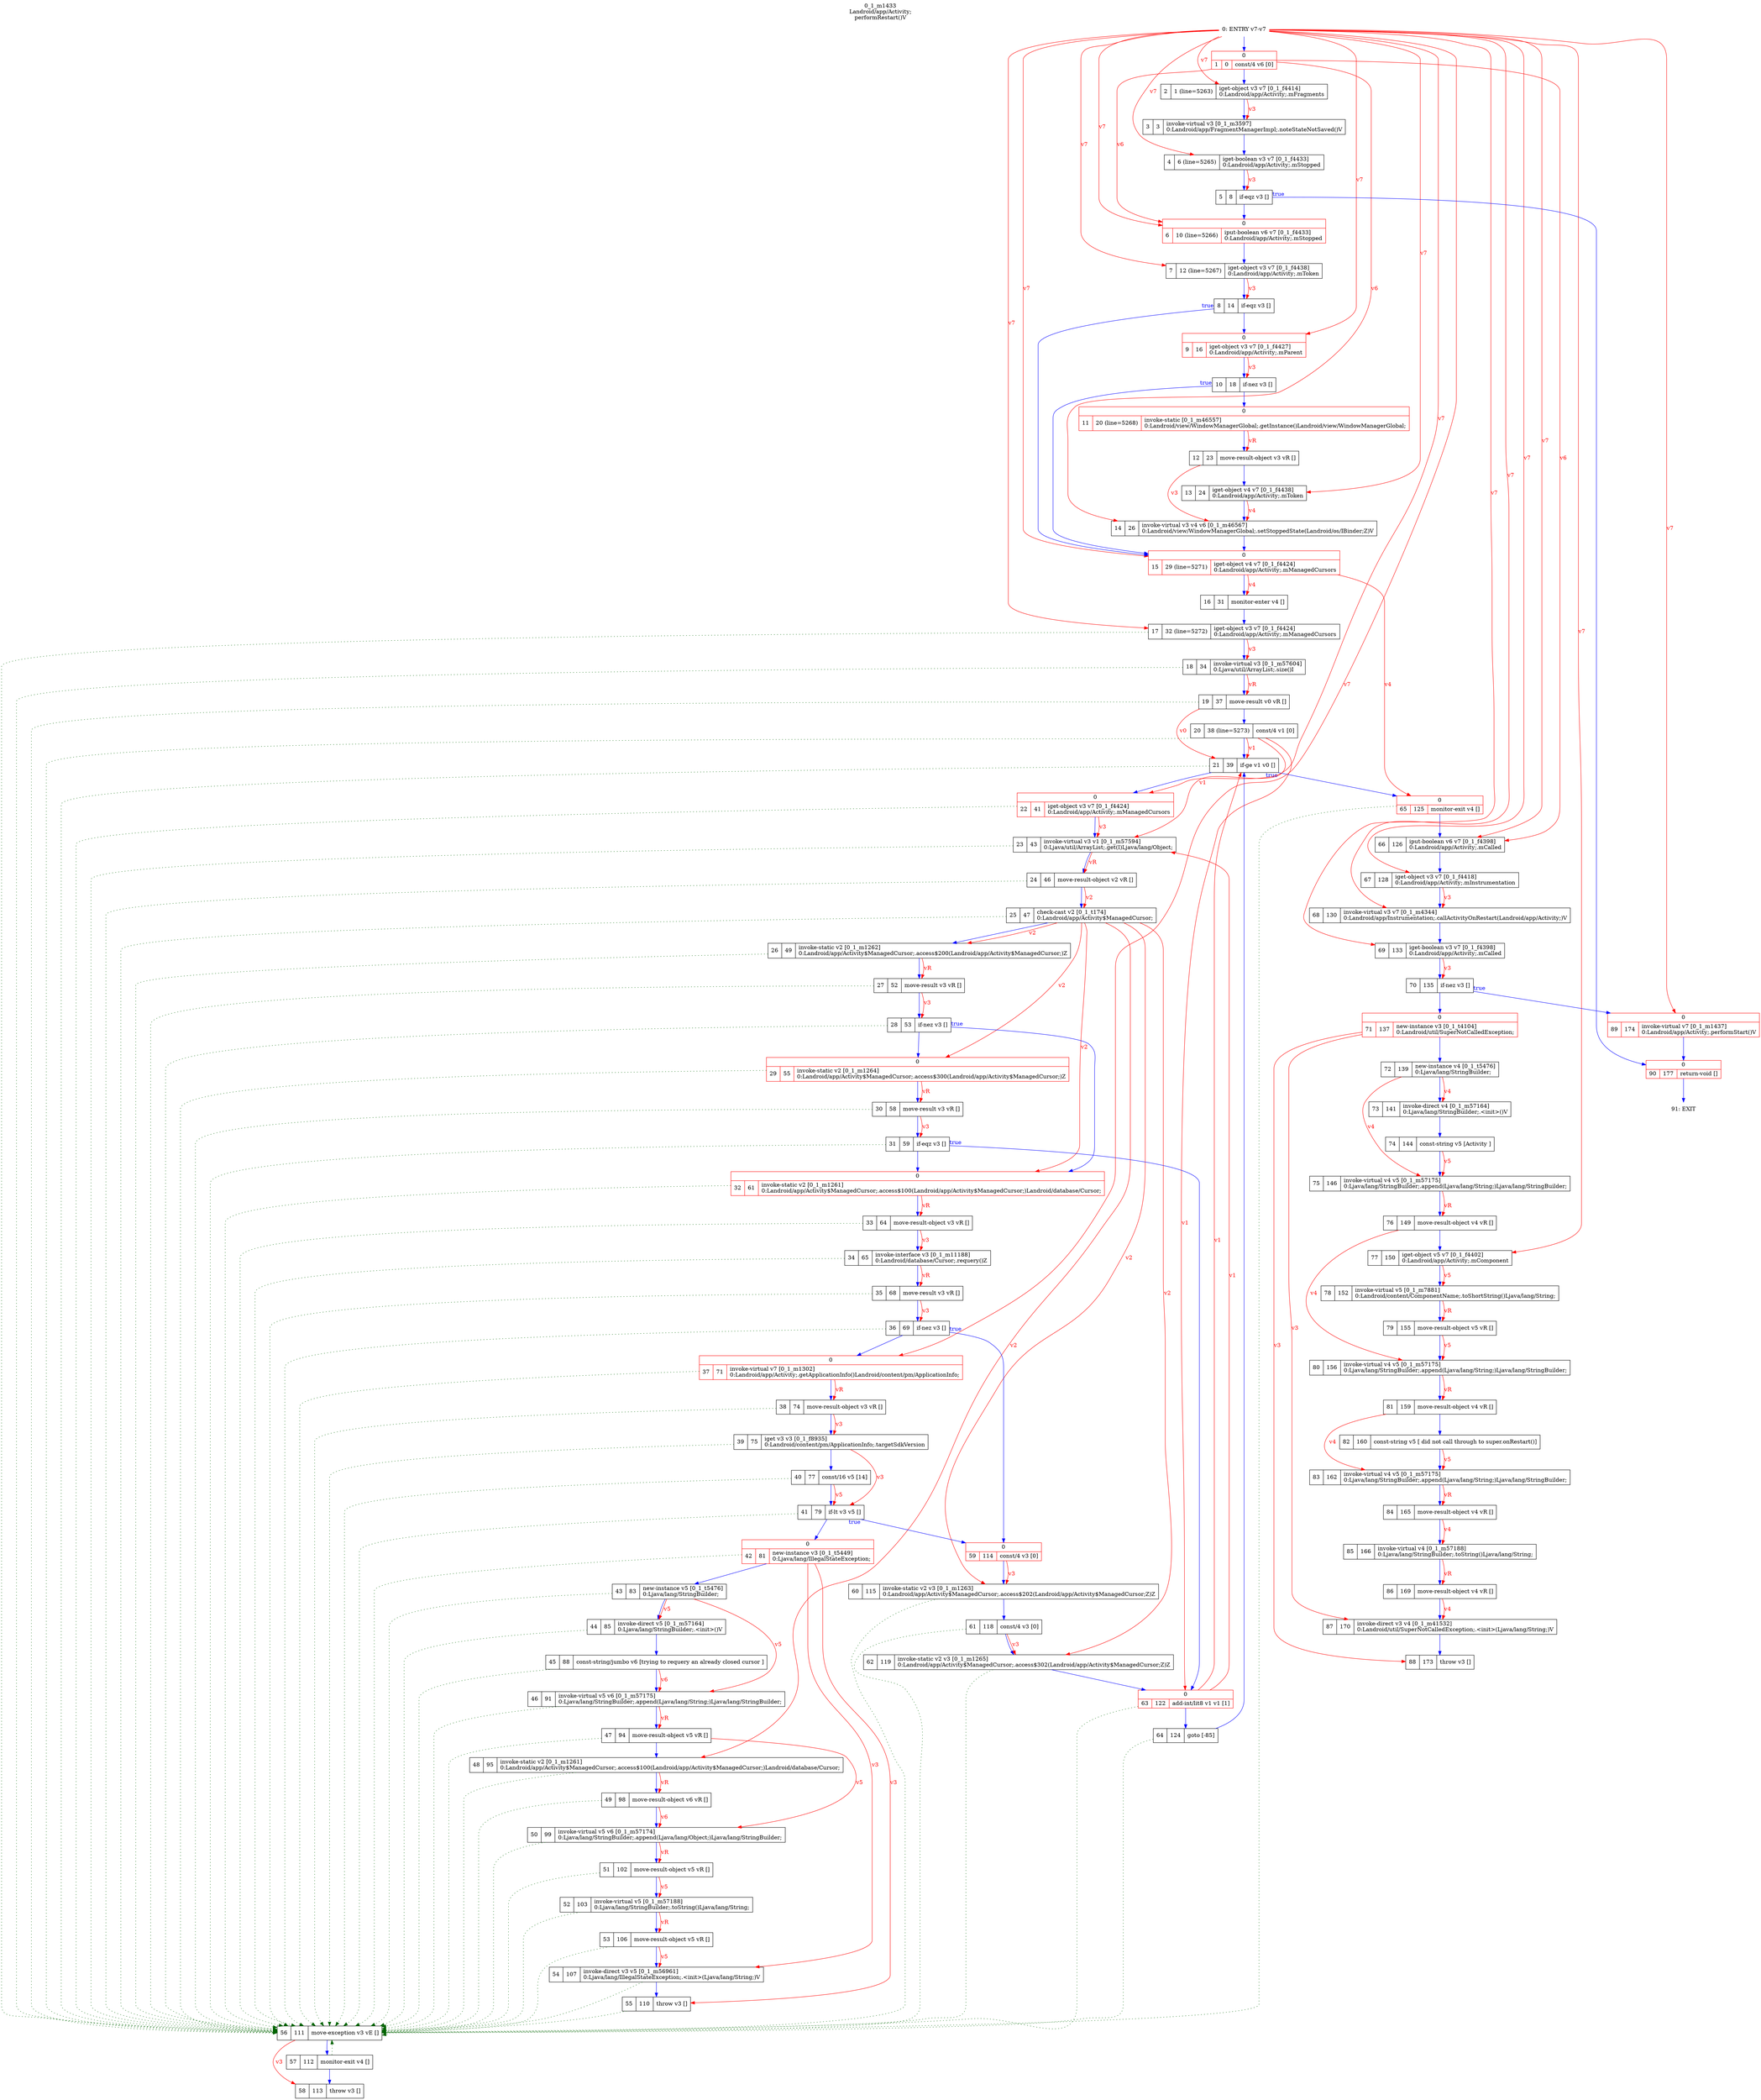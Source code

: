 digraph G {
rankdir=UD;
labelloc=t;
label="0_1_m1433\nLandroid/app/Activity;
performRestart()V";
17, 18, 19, 20, 21, 22, 23, 24, 25, 26, 27, 28, 29, 30, 31, 32, 33, 34, 35, 36, 37, 38, 39, 40, 41, 42, 43, 44, 45, 46, 47, 48, 49, 50, 51, 52, 53, 54, 55, 56, 57 -> 56 [color=darkgreen, style=dotted];
60, 61, 62, 63, 64, 65 -> 56 [color=darkgreen, style=dotted];
0[label="0: ENTRY v7-v7",shape=plaintext];
1[label="{0|{1|0|const/4 v6 [0]\l}}",shape=record, color=red];
2[label="2|1 (line=5263)|iget-object v3 v7 [0_1_f4414]\l0:Landroid/app/Activity;.mFragments\l",shape=record];
3[label="3|3|invoke-virtual v3 [0_1_m3597]\l0:Landroid/app/FragmentManagerImpl;.noteStateNotSaved()V\l",shape=record,URL="0_1_m3597.dot"];
4[label="4|6 (line=5265)|iget-boolean v3 v7 [0_1_f4433]\l0:Landroid/app/Activity;.mStopped\l",shape=record];
5[label="5|8|if-eqz v3 []\l",shape=record];
6[label="{0|{6|10 (line=5266)|iput-boolean v6 v7 [0_1_f4433]\l0:Landroid/app/Activity;.mStopped\l}}",shape=record, color=red];
7[label="7|12 (line=5267)|iget-object v3 v7 [0_1_f4438]\l0:Landroid/app/Activity;.mToken\l",shape=record];
8[label="8|14|if-eqz v3 []\l",shape=record];
9[label="{0|{9|16|iget-object v3 v7 [0_1_f4427]\l0:Landroid/app/Activity;.mParent\l}}",shape=record, color=red];
10[label="10|18|if-nez v3 []\l",shape=record];
11[label="{0|{11|20 (line=5268)|invoke-static [0_1_m46557]\l0:Landroid/view/WindowManagerGlobal;.getInstance()Landroid/view/WindowManagerGlobal;\l}}",shape=record,URL="0_1_m46557.dot", color=red];
12[label="12|23|move-result-object v3 vR []\l",shape=record];
13[label="13|24|iget-object v4 v7 [0_1_f4438]\l0:Landroid/app/Activity;.mToken\l",shape=record];
14[label="14|26|invoke-virtual v3 v4 v6 [0_1_m46567]\l0:Landroid/view/WindowManagerGlobal;.setStoppedState(Landroid/os/IBinder;Z)V\l",shape=record,URL="0_1_m46567.dot"];
15[label="{0|{15|29 (line=5271)|iget-object v4 v7 [0_1_f4424]\l0:Landroid/app/Activity;.mManagedCursors\l}}",shape=record, color=red];
16[label="16|31|monitor-enter v4 []\l",shape=record];
17[label="17|32 (line=5272)|iget-object v3 v7 [0_1_f4424]\l0:Landroid/app/Activity;.mManagedCursors\l",shape=record];
18[label="18|34|invoke-virtual v3 [0_1_m57604]\l0:Ljava/util/ArrayList;.size()I\l",shape=record,URL="0_1_m57604.dot"];
19[label="19|37|move-result v0 vR []\l",shape=record];
20[label="20|38 (line=5273)|const/4 v1 [0]\l",shape=record];
21[label="21|39|if-ge v1 v0 []\l",shape=record];
22[label="{0|{22|41|iget-object v3 v7 [0_1_f4424]\l0:Landroid/app/Activity;.mManagedCursors\l}}",shape=record, color=red];
23[label="23|43|invoke-virtual v3 v1 [0_1_m57594]\l0:Ljava/util/ArrayList;.get(I)Ljava/lang/Object;\l",shape=record,URL="0_1_m57594.dot"];
24[label="24|46|move-result-object v2 vR []\l",shape=record];
25[label="25|47|check-cast v2 [0_1_t174]\l0:Landroid/app/Activity$ManagedCursor;\l",shape=record];
26[label="26|49|invoke-static v2 [0_1_m1262]\l0:Landroid/app/Activity$ManagedCursor;.access$200(Landroid/app/Activity$ManagedCursor;)Z\l",shape=record,URL="0_1_m1262.dot"];
27[label="27|52|move-result v3 vR []\l",shape=record];
28[label="28|53|if-nez v3 []\l",shape=record];
29[label="{0|{29|55|invoke-static v2 [0_1_m1264]\l0:Landroid/app/Activity$ManagedCursor;.access$300(Landroid/app/Activity$ManagedCursor;)Z\l}}",shape=record,URL="0_1_m1264.dot", color=red];
30[label="30|58|move-result v3 vR []\l",shape=record];
31[label="31|59|if-eqz v3 []\l",shape=record];
32[label="{0|{32|61|invoke-static v2 [0_1_m1261]\l0:Landroid/app/Activity$ManagedCursor;.access$100(Landroid/app/Activity$ManagedCursor;)Landroid/database/Cursor;\l}}",shape=record,URL="0_1_m1261.dot", color=red];
33[label="33|64|move-result-object v3 vR []\l",shape=record];
34[label="34|65|invoke-interface v3 [0_1_m11188]\l0:Landroid/database/Cursor;.requery()Z\l",shape=record,URL="0_1_m11188.dot"];
35[label="35|68|move-result v3 vR []\l",shape=record];
36[label="36|69|if-nez v3 []\l",shape=record];
37[label="{0|{37|71|invoke-virtual v7 [0_1_m1302]\l0:Landroid/app/Activity;.getApplicationInfo()Landroid/content/pm/ApplicationInfo;\l}}",shape=record,URL="0_1_m1302.dot", color=red];
38[label="38|74|move-result-object v3 vR []\l",shape=record];
39[label="39|75|iget v3 v3 [0_1_f8935]\l0:Landroid/content/pm/ApplicationInfo;.targetSdkVersion\l",shape=record];
40[label="40|77|const/16 v5 [14]\l",shape=record];
41[label="41|79|if-lt v3 v5 []\l",shape=record];
42[label="{0|{42|81|new-instance v3 [0_1_t5449]\l0:Ljava/lang/IllegalStateException;\l}}",shape=record, color=red];
43[label="43|83|new-instance v5 [0_1_t5476]\l0:Ljava/lang/StringBuilder;\l",shape=record];
44[label="44|85|invoke-direct v5 [0_1_m57164]\l0:Ljava/lang/StringBuilder;.\<init\>()V\l",shape=record,URL="0_1_m57164.dot"];
45[label="45|88|const-string/jumbo v6 [trying to requery an already closed cursor  ]\l",shape=record];
46[label="46|91|invoke-virtual v5 v6 [0_1_m57175]\l0:Ljava/lang/StringBuilder;.append(Ljava/lang/String;)Ljava/lang/StringBuilder;\l",shape=record,URL="0_1_m57175.dot"];
47[label="47|94|move-result-object v5 vR []\l",shape=record];
48[label="48|95|invoke-static v2 [0_1_m1261]\l0:Landroid/app/Activity$ManagedCursor;.access$100(Landroid/app/Activity$ManagedCursor;)Landroid/database/Cursor;\l",shape=record,URL="0_1_m1261.dot"];
49[label="49|98|move-result-object v6 vR []\l",shape=record];
50[label="50|99|invoke-virtual v5 v6 [0_1_m57174]\l0:Ljava/lang/StringBuilder;.append(Ljava/lang/Object;)Ljava/lang/StringBuilder;\l",shape=record,URL="0_1_m57174.dot"];
51[label="51|102|move-result-object v5 vR []\l",shape=record];
52[label="52|103|invoke-virtual v5 [0_1_m57188]\l0:Ljava/lang/StringBuilder;.toString()Ljava/lang/String;\l",shape=record,URL="0_1_m57188.dot"];
53[label="53|106|move-result-object v5 vR []\l",shape=record];
54[label="54|107|invoke-direct v3 v5 [0_1_m56961]\l0:Ljava/lang/IllegalStateException;.\<init\>(Ljava/lang/String;)V\l",shape=record,URL="0_1_m56961.dot"];
55[label="55|110|throw v3 []\l",shape=record];
56[label="56|111|move-exception v3 vE []\l",shape=record];
57[label="57|112|monitor-exit v4 []\l",shape=record];
58[label="58|113|throw v3 []\l",shape=record];
59[label="{0|{59|114|const/4 v3 [0]\l}}",shape=record, color=red];
60[label="60|115|invoke-static v2 v3 [0_1_m1263]\l0:Landroid/app/Activity$ManagedCursor;.access$202(Landroid/app/Activity$ManagedCursor;Z)Z\l",shape=record,URL="0_1_m1263.dot"];
61[label="61|118|const/4 v3 [0]\l",shape=record];
62[label="62|119|invoke-static v2 v3 [0_1_m1265]\l0:Landroid/app/Activity$ManagedCursor;.access$302(Landroid/app/Activity$ManagedCursor;Z)Z\l",shape=record,URL="0_1_m1265.dot"];
63[label="{0|{63|122|add-int/lit8 v1 v1 [1]\l}}",shape=record, color=red];
64[label="64|124|goto [-85]\l",shape=record];
65[label="{0|{65|125|monitor-exit v4 []\l}}",shape=record, color=red];
66[label="66|126|iput-boolean v6 v7 [0_1_f4398]\l0:Landroid/app/Activity;.mCalled\l",shape=record];
67[label="67|128|iget-object v3 v7 [0_1_f4418]\l0:Landroid/app/Activity;.mInstrumentation\l",shape=record];
68[label="68|130|invoke-virtual v3 v7 [0_1_m4344]\l0:Landroid/app/Instrumentation;.callActivityOnRestart(Landroid/app/Activity;)V\l",shape=record,URL="0_1_m4344.dot"];
69[label="69|133|iget-boolean v3 v7 [0_1_f4398]\l0:Landroid/app/Activity;.mCalled\l",shape=record];
70[label="70|135|if-nez v3 []\l",shape=record];
71[label="{0|{71|137|new-instance v3 [0_1_t4104]\l0:Landroid/util/SuperNotCalledException;\l}}",shape=record, color=red];
72[label="72|139|new-instance v4 [0_1_t5476]\l0:Ljava/lang/StringBuilder;\l",shape=record];
73[label="73|141|invoke-direct v4 [0_1_m57164]\l0:Ljava/lang/StringBuilder;.\<init\>()V\l",shape=record,URL="0_1_m57164.dot"];
74[label="74|144|const-string v5 [Activity ]\l",shape=record];
75[label="75|146|invoke-virtual v4 v5 [0_1_m57175]\l0:Ljava/lang/StringBuilder;.append(Ljava/lang/String;)Ljava/lang/StringBuilder;\l",shape=record,URL="0_1_m57175.dot"];
76[label="76|149|move-result-object v4 vR []\l",shape=record];
77[label="77|150|iget-object v5 v7 [0_1_f4402]\l0:Landroid/app/Activity;.mComponent\l",shape=record];
78[label="78|152|invoke-virtual v5 [0_1_m7881]\l0:Landroid/content/ComponentName;.toShortString()Ljava/lang/String;\l",shape=record,URL="0_1_m7881.dot"];
79[label="79|155|move-result-object v5 vR []\l",shape=record];
80[label="80|156|invoke-virtual v4 v5 [0_1_m57175]\l0:Ljava/lang/StringBuilder;.append(Ljava/lang/String;)Ljava/lang/StringBuilder;\l",shape=record,URL="0_1_m57175.dot"];
81[label="81|159|move-result-object v4 vR []\l",shape=record];
82[label="82|160|const-string v5 [ did not call through to super.onRestart()]\l",shape=record];
83[label="83|162|invoke-virtual v4 v5 [0_1_m57175]\l0:Ljava/lang/StringBuilder;.append(Ljava/lang/String;)Ljava/lang/StringBuilder;\l",shape=record,URL="0_1_m57175.dot"];
84[label="84|165|move-result-object v4 vR []\l",shape=record];
85[label="85|166|invoke-virtual v4 [0_1_m57188]\l0:Ljava/lang/StringBuilder;.toString()Ljava/lang/String;\l",shape=record,URL="0_1_m57188.dot"];
86[label="86|169|move-result-object v4 vR []\l",shape=record];
87[label="87|170|invoke-direct v3 v4 [0_1_m41532]\l0:Landroid/util/SuperNotCalledException;.\<init\>(Ljava/lang/String;)V\l",shape=record,URL="0_1_m41532.dot"];
88[label="88|173|throw v3 []\l",shape=record];
89[label="{0|{89|174|invoke-virtual v7 [0_1_m1437]\l0:Landroid/app/Activity;.performStart()V\l}}",shape=record,URL="0_1_m1437.dot", color=red];
90[label="{0|{90|177|return-void []\l}}",shape=record, color=red];
91[label="91: EXIT",shape=plaintext];
0->1 [color=blue, fontcolor=blue,weight=100, taillabel=""];
1->2 [color=blue, fontcolor=blue,weight=100, taillabel=""];
2->3 [color=blue, fontcolor=blue,weight=100, taillabel=""];
3->4 [color=blue, fontcolor=blue,weight=100, taillabel=""];
4->5 [color=blue, fontcolor=blue,weight=100, taillabel=""];
5->90 [color=blue, fontcolor=blue,weight=10, taillabel="true"];
5->6 [color=blue, fontcolor=blue,weight=100, taillabel=""];
6->7 [color=blue, fontcolor=blue,weight=100, taillabel=""];
7->8 [color=blue, fontcolor=blue,weight=100, taillabel=""];
8->15 [color=blue, fontcolor=blue,weight=10, taillabel="true"];
8->9 [color=blue, fontcolor=blue,weight=100, taillabel=""];
9->10 [color=blue, fontcolor=blue,weight=100, taillabel=""];
10->15 [color=blue, fontcolor=blue,weight=10, taillabel="true"];
10->11 [color=blue, fontcolor=blue,weight=100, taillabel=""];
11->12 [color=blue, fontcolor=blue,weight=100, taillabel=""];
12->13 [color=blue, fontcolor=blue,weight=100, taillabel=""];
13->14 [color=blue, fontcolor=blue,weight=100, taillabel=""];
14->15 [color=blue, fontcolor=blue,weight=100, taillabel=""];
15->16 [color=blue, fontcolor=blue,weight=100, taillabel=""];
16->17 [color=blue, fontcolor=blue,weight=100, taillabel=""];
17->18 [color=blue, fontcolor=blue,weight=100, taillabel=""];
18->19 [color=blue, fontcolor=blue,weight=100, taillabel=""];
19->20 [color=blue, fontcolor=blue,weight=100, taillabel=""];
20->21 [color=blue, fontcolor=blue,weight=100, taillabel=""];
21->65 [color=blue, fontcolor=blue,weight=10, taillabel="true"];
21->22 [color=blue, fontcolor=blue,weight=100, taillabel=""];
22->23 [color=blue, fontcolor=blue,weight=100, taillabel=""];
23->24 [color=blue, fontcolor=blue,weight=100, taillabel=""];
24->25 [color=blue, fontcolor=blue,weight=100, taillabel=""];
25->26 [color=blue, fontcolor=blue,weight=100, taillabel=""];
26->27 [color=blue, fontcolor=blue,weight=100, taillabel=""];
27->28 [color=blue, fontcolor=blue,weight=100, taillabel=""];
28->32 [color=blue, fontcolor=blue,weight=10, taillabel="true"];
28->29 [color=blue, fontcolor=blue,weight=100, taillabel=""];
29->30 [color=blue, fontcolor=blue,weight=100, taillabel=""];
30->31 [color=blue, fontcolor=blue,weight=100, taillabel=""];
31->63 [color=blue, fontcolor=blue,weight=10, taillabel="true"];
31->32 [color=blue, fontcolor=blue,weight=100, taillabel=""];
32->33 [color=blue, fontcolor=blue,weight=100, taillabel=""];
33->34 [color=blue, fontcolor=blue,weight=100, taillabel=""];
34->35 [color=blue, fontcolor=blue,weight=100, taillabel=""];
35->36 [color=blue, fontcolor=blue,weight=100, taillabel=""];
36->59 [color=blue, fontcolor=blue,weight=10, taillabel="true"];
36->37 [color=blue, fontcolor=blue,weight=100, taillabel=""];
37->38 [color=blue, fontcolor=blue,weight=100, taillabel=""];
38->39 [color=blue, fontcolor=blue,weight=100, taillabel=""];
39->40 [color=blue, fontcolor=blue,weight=100, taillabel=""];
40->41 [color=blue, fontcolor=blue,weight=100, taillabel=""];
41->59 [color=blue, fontcolor=blue,weight=10, taillabel="true"];
41->42 [color=blue, fontcolor=blue,weight=100, taillabel=""];
42->43 [color=blue, fontcolor=blue,weight=100, taillabel=""];
43->44 [color=blue, fontcolor=blue,weight=100, taillabel=""];
44->45 [color=blue, fontcolor=blue,weight=100, taillabel=""];
45->46 [color=blue, fontcolor=blue,weight=100, taillabel=""];
46->47 [color=blue, fontcolor=blue,weight=100, taillabel=""];
47->48 [color=blue, fontcolor=blue,weight=100, taillabel=""];
48->49 [color=blue, fontcolor=blue,weight=100, taillabel=""];
49->50 [color=blue, fontcolor=blue,weight=100, taillabel=""];
50->51 [color=blue, fontcolor=blue,weight=100, taillabel=""];
51->52 [color=blue, fontcolor=blue,weight=100, taillabel=""];
52->53 [color=blue, fontcolor=blue,weight=100, taillabel=""];
53->54 [color=blue, fontcolor=blue,weight=100, taillabel=""];
54->55 [color=blue, fontcolor=blue,weight=100, taillabel=""];
56->57 [color=blue, fontcolor=blue,weight=100, taillabel=""];
57->58 [color=blue, fontcolor=blue,weight=100, taillabel=""];
59->60 [color=blue, fontcolor=blue,weight=100, taillabel=""];
60->61 [color=blue, fontcolor=blue,weight=100, taillabel=""];
61->62 [color=blue, fontcolor=blue,weight=100, taillabel=""];
62->63 [color=blue, fontcolor=blue,weight=100, taillabel=""];
63->64 [color=blue, fontcolor=blue,weight=100, taillabel=""];
64->21 [color=blue, fontcolor=blue,weight=100, taillabel=""];
65->66 [color=blue, fontcolor=blue,weight=100, taillabel=""];
66->67 [color=blue, fontcolor=blue,weight=100, taillabel=""];
67->68 [color=blue, fontcolor=blue,weight=100, taillabel=""];
68->69 [color=blue, fontcolor=blue,weight=100, taillabel=""];
69->70 [color=blue, fontcolor=blue,weight=100, taillabel=""];
70->89 [color=blue, fontcolor=blue,weight=10, taillabel="true"];
70->71 [color=blue, fontcolor=blue,weight=100, taillabel=""];
71->72 [color=blue, fontcolor=blue,weight=100, taillabel=""];
72->73 [color=blue, fontcolor=blue,weight=100, taillabel=""];
73->74 [color=blue, fontcolor=blue,weight=100, taillabel=""];
74->75 [color=blue, fontcolor=blue,weight=100, taillabel=""];
75->76 [color=blue, fontcolor=blue,weight=100, taillabel=""];
76->77 [color=blue, fontcolor=blue,weight=100, taillabel=""];
77->78 [color=blue, fontcolor=blue,weight=100, taillabel=""];
78->79 [color=blue, fontcolor=blue,weight=100, taillabel=""];
79->80 [color=blue, fontcolor=blue,weight=100, taillabel=""];
80->81 [color=blue, fontcolor=blue,weight=100, taillabel=""];
81->82 [color=blue, fontcolor=blue,weight=100, taillabel=""];
82->83 [color=blue, fontcolor=blue,weight=100, taillabel=""];
83->84 [color=blue, fontcolor=blue,weight=100, taillabel=""];
84->85 [color=blue, fontcolor=blue,weight=100, taillabel=""];
85->86 [color=blue, fontcolor=blue,weight=100, taillabel=""];
86->87 [color=blue, fontcolor=blue,weight=100, taillabel=""];
87->88 [color=blue, fontcolor=blue,weight=100, taillabel=""];
89->90 [color=blue, fontcolor=blue,weight=100, taillabel=""];
90->91 [color=blue, fontcolor=blue,weight=100, taillabel=""];
0->2 [color=red, fontcolor=red, label="v7"];
2->3 [color=red, fontcolor=red, label="v3"];
0->4 [color=red, fontcolor=red, label="v7"];
4->5 [color=red, fontcolor=red, label="v3"];
0->6 [color=red, fontcolor=red, label="v7"];
1->6 [color=red, fontcolor=red, label="v6"];
0->7 [color=red, fontcolor=red, label="v7"];
7->8 [color=red, fontcolor=red, label="v3"];
0->9 [color=red, fontcolor=red, label="v7"];
9->10 [color=red, fontcolor=red, label="v3"];
11->12 [color=red, fontcolor=red, label="vR"];
0->13 [color=red, fontcolor=red, label="v7"];
1->14 [color=red, fontcolor=red, label="v6"];
12->14 [color=red, fontcolor=red, label="v3"];
13->14 [color=red, fontcolor=red, label="v4"];
0->15 [color=red, fontcolor=red, label="v7"];
15->16 [color=red, fontcolor=red, label="v4"];
0->17 [color=red, fontcolor=red, label="v7"];
17->18 [color=red, fontcolor=red, label="v3"];
18->19 [color=red, fontcolor=red, label="vR"];
19->21 [color=red, fontcolor=red, label="v0"];
20->21 [color=red, fontcolor=red, label="v1"];
63->21 [color=red, fontcolor=red, label="v1"];
0->22 [color=red, fontcolor=red, label="v7"];
20->23 [color=red, fontcolor=red, label="v1"];
22->23 [color=red, fontcolor=red, label="v3"];
63->23 [color=red, fontcolor=red, label="v1"];
23->24 [color=red, fontcolor=red, label="vR"];
24->25 [color=red, fontcolor=red, label="v2"];
25->26 [color=red, fontcolor=red, label="v2"];
26->27 [color=red, fontcolor=red, label="vR"];
27->28 [color=red, fontcolor=red, label="v3"];
25->29 [color=red, fontcolor=red, label="v2"];
29->30 [color=red, fontcolor=red, label="vR"];
30->31 [color=red, fontcolor=red, label="v3"];
25->32 [color=red, fontcolor=red, label="v2"];
32->33 [color=red, fontcolor=red, label="vR"];
33->34 [color=red, fontcolor=red, label="v3"];
34->35 [color=red, fontcolor=red, label="vR"];
35->36 [color=red, fontcolor=red, label="v3"];
0->37 [color=red, fontcolor=red, label="v7"];
37->38 [color=red, fontcolor=red, label="vR"];
38->39 [color=red, fontcolor=red, label="v3"];
39->41 [color=red, fontcolor=red, label="v3"];
40->41 [color=red, fontcolor=red, label="v5"];
43->44 [color=red, fontcolor=red, label="v5"];
43->46 [color=red, fontcolor=red, label="v5"];
45->46 [color=red, fontcolor=red, label="v6"];
46->47 [color=red, fontcolor=red, label="vR"];
25->48 [color=red, fontcolor=red, label="v2"];
48->49 [color=red, fontcolor=red, label="vR"];
47->50 [color=red, fontcolor=red, label="v5"];
49->50 [color=red, fontcolor=red, label="v6"];
50->51 [color=red, fontcolor=red, label="vR"];
51->52 [color=red, fontcolor=red, label="v5"];
52->53 [color=red, fontcolor=red, label="vR"];
42->54 [color=red, fontcolor=red, label="v3"];
53->54 [color=red, fontcolor=red, label="v5"];
42->55 [color=red, fontcolor=red, label="v3"];
56->58 [color=red, fontcolor=red, label="v3"];
25->60 [color=red, fontcolor=red, label="v2"];
59->60 [color=red, fontcolor=red, label="v3"];
25->62 [color=red, fontcolor=red, label="v2"];
61->62 [color=red, fontcolor=red, label="v3"];
20->63 [color=red, fontcolor=red, label="v1"];
15->65 [color=red, fontcolor=red, label="v4"];
0->66 [color=red, fontcolor=red, label="v7"];
1->66 [color=red, fontcolor=red, label="v6"];
0->67 [color=red, fontcolor=red, label="v7"];
0->68 [color=red, fontcolor=red, label="v7"];
67->68 [color=red, fontcolor=red, label="v3"];
0->69 [color=red, fontcolor=red, label="v7"];
69->70 [color=red, fontcolor=red, label="v3"];
72->73 [color=red, fontcolor=red, label="v4"];
72->75 [color=red, fontcolor=red, label="v4"];
74->75 [color=red, fontcolor=red, label="v5"];
75->76 [color=red, fontcolor=red, label="vR"];
0->77 [color=red, fontcolor=red, label="v7"];
77->78 [color=red, fontcolor=red, label="v5"];
78->79 [color=red, fontcolor=red, label="vR"];
76->80 [color=red, fontcolor=red, label="v4"];
79->80 [color=red, fontcolor=red, label="v5"];
80->81 [color=red, fontcolor=red, label="vR"];
81->83 [color=red, fontcolor=red, label="v4"];
82->83 [color=red, fontcolor=red, label="v5"];
83->84 [color=red, fontcolor=red, label="vR"];
84->85 [color=red, fontcolor=red, label="v4"];
85->86 [color=red, fontcolor=red, label="vR"];
71->87 [color=red, fontcolor=red, label="v3"];
86->87 [color=red, fontcolor=red, label="v4"];
71->88 [color=red, fontcolor=red, label="v3"];
0->89 [color=red, fontcolor=red, label="v7"];
}
